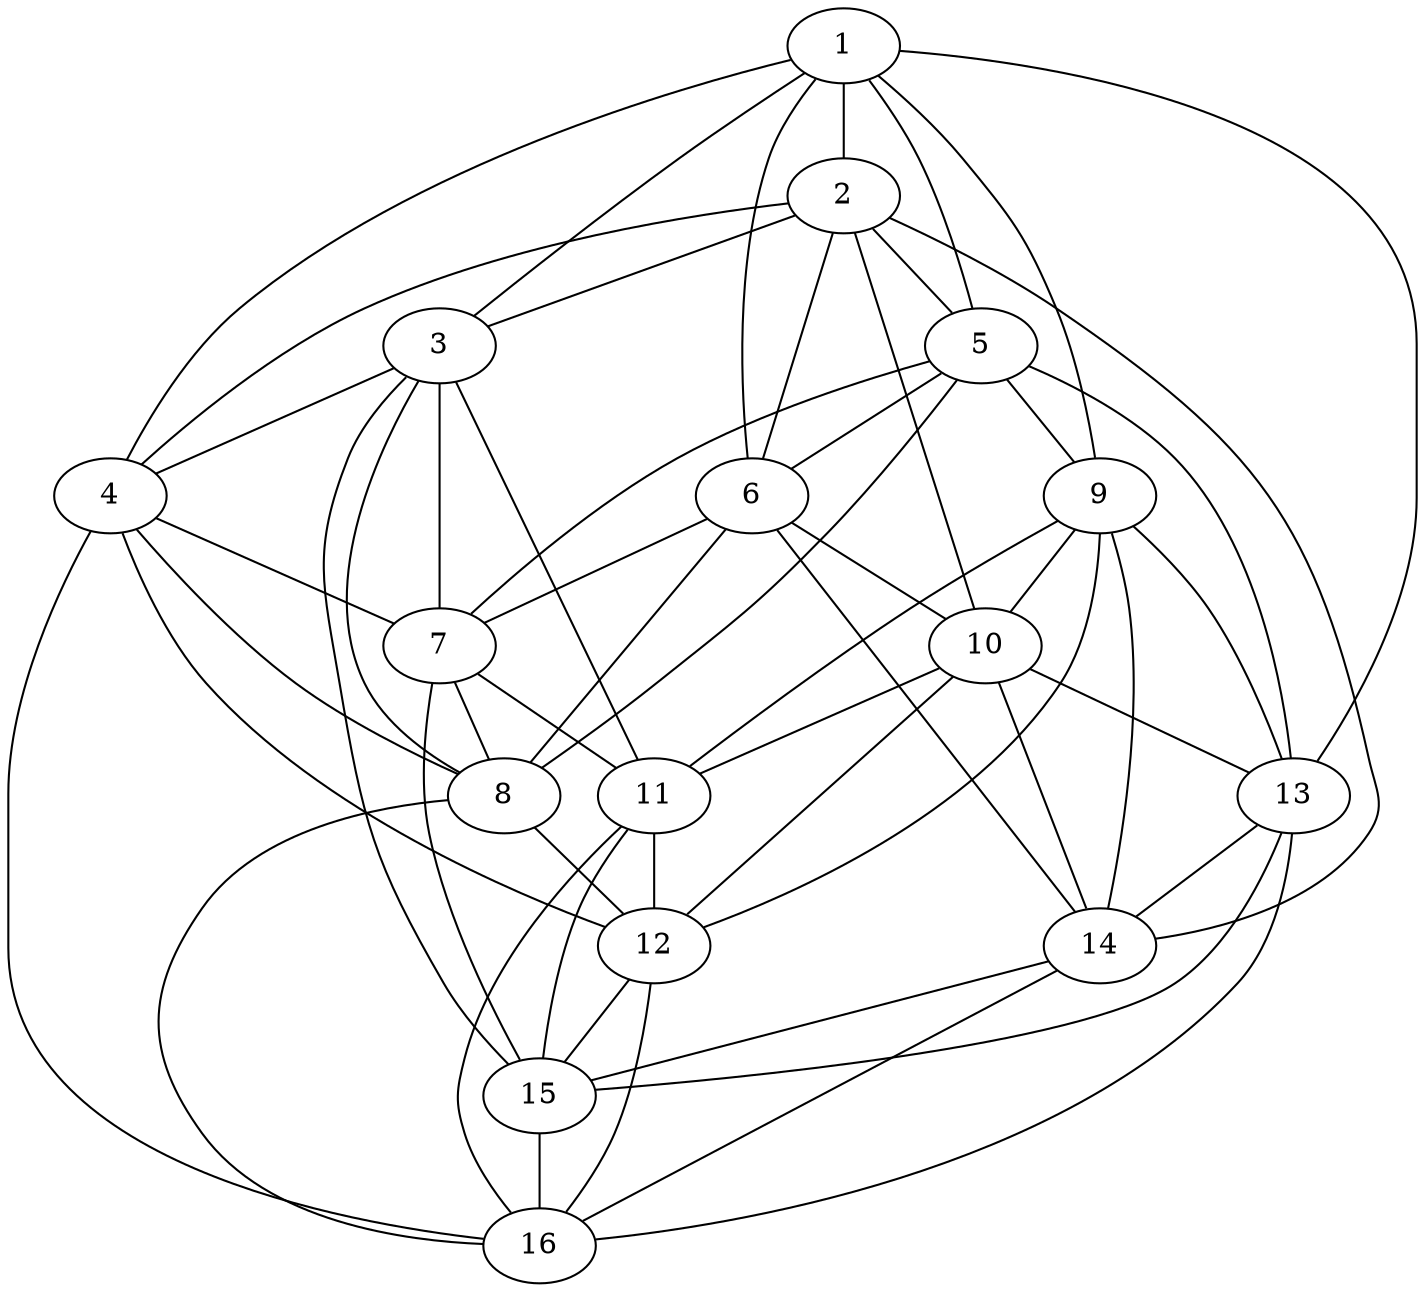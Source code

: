 strict graph  {
	1 -- 2;
	1 -- 3;
	1 -- 4;
	1 -- 5;
	1 -- 6;
	1 -- 9;
	1 -- 13;
	2 -- 3;
	2 -- 4;
	2 -- 5;
	2 -- 6;
	2 -- 10;
	2 -- 14;
	3 -- 4;
	3 -- 7;
	3 -- 8;
	3 -- 11;
	3 -- 15;
	4 -- 7;
	4 -- 8;
	4 -- 12;
	4 -- 16;
	5 -- 6;
	5 -- 7;
	5 -- 8;
	5 -- 9;
	5 -- 13;
	6 -- 7;
	6 -- 8;
	6 -- 10;
	6 -- 14;
	7 -- 8;
	7 -- 11;
	7 -- 15;
	8 -- 12;
	8 -- 16;
	9 -- 10;
	9 -- 11;
	9 -- 12;
	9 -- 13;
	9 -- 14;
	10 -- 11;
	10 -- 12;
	10 -- 13;
	10 -- 14;
	11 -- 12;
	11 -- 15;
	11 -- 16;
	12 -- 15;
	12 -- 16;
	13 -- 14;
	13 -- 15;
	13 -- 16;
	14 -- 15;
	14 -- 16;
	15 -- 16;
}
